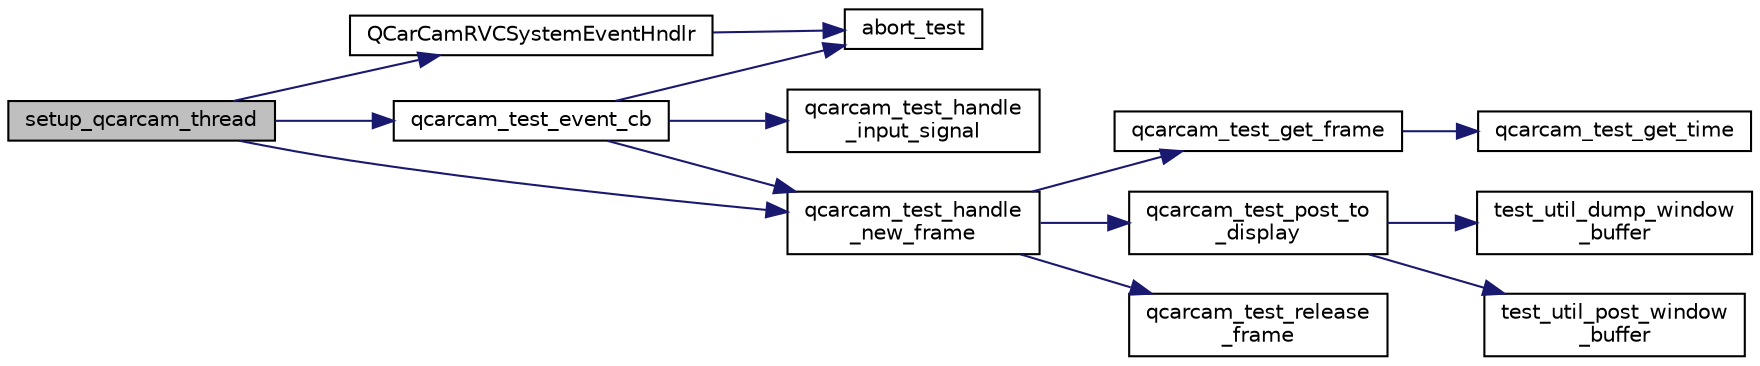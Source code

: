 digraph "setup_qcarcam_thread"
{
 // LATEX_PDF_SIZE
  edge [fontname="Helvetica",fontsize="10",labelfontname="Helvetica",labelfontsize="10"];
  node [fontname="Helvetica",fontsize="10",shape=record];
  rankdir="LR";
  Node1 [label="setup_qcarcam_thread",height=0.2,width=0.4,color="black", fillcolor="grey75", style="filled", fontcolor="black",tooltip=" "];
  Node1 -> Node2 [color="midnightblue",fontsize="10",style="solid"];
  Node2 [label="qcarcam_test_event_cb",height=0.2,width=0.4,color="black", fillcolor="white", style="filled",URL="$qcarcam__rvc_8cpp.html#a112471bf458b66abe0dd76c217754482",tooltip=" "];
  Node2 -> Node3 [color="midnightblue",fontsize="10",style="solid"];
  Node3 [label="abort_test",height=0.2,width=0.4,color="black", fillcolor="white", style="filled",URL="$qcarcam__rvc_8cpp.html#abb659ea4fcdda24ef85ed84745407cfc",tooltip=" "];
  Node2 -> Node4 [color="midnightblue",fontsize="10",style="solid"];
  Node4 [label="qcarcam_test_handle\l_input_signal",height=0.2,width=0.4,color="black", fillcolor="white", style="filled",URL="$qcarcam__rvc_8cpp.html#af672706e12362c441374d68146e82dff",tooltip=" "];
  Node2 -> Node5 [color="midnightblue",fontsize="10",style="solid"];
  Node5 [label="qcarcam_test_handle\l_new_frame",height=0.2,width=0.4,color="black", fillcolor="white", style="filled",URL="$qcarcam__rvc_8cpp.html#aec784c5d12a56f33367470f1bce01bdd",tooltip=" "];
  Node5 -> Node6 [color="midnightblue",fontsize="10",style="solid"];
  Node6 [label="qcarcam_test_get_frame",height=0.2,width=0.4,color="black", fillcolor="white", style="filled",URL="$qcarcam__rvc_8cpp.html#a1f25d391f014163f12a83cf53990f3ad",tooltip=" "];
  Node6 -> Node7 [color="midnightblue",fontsize="10",style="solid"];
  Node7 [label="qcarcam_test_get_time",height=0.2,width=0.4,color="black", fillcolor="white", style="filled",URL="$qcarcam__rvc_8cpp.html#a49eba9a5794cb489599faae181f4fc6c",tooltip=" "];
  Node5 -> Node8 [color="midnightblue",fontsize="10",style="solid"];
  Node8 [label="qcarcam_test_post_to\l_display",height=0.2,width=0.4,color="black", fillcolor="white", style="filled",URL="$qcarcam__rvc_8cpp.html#a890e54ec2c2b5966688b903e60463af8",tooltip=" "];
  Node8 -> Node9 [color="midnightblue",fontsize="10",style="solid"];
  Node9 [label="test_util_dump_window\l_buffer",height=0.2,width=0.4,color="black", fillcolor="white", style="filled",URL="$test__util_8h.html#adcaaa3e1cf469ccc80284c0b7cc88372",tooltip="Dump frame to a file."];
  Node8 -> Node10 [color="midnightblue",fontsize="10",style="solid"];
  Node10 [label="test_util_post_window\l_buffer",height=0.2,width=0.4,color="black", fillcolor="white", style="filled",URL="$test__util_8h.html#a191c23327dba8ce55420c876825137a6",tooltip="Send frame to display."];
  Node5 -> Node11 [color="midnightblue",fontsize="10",style="solid"];
  Node11 [label="qcarcam_test_release\l_frame",height=0.2,width=0.4,color="black", fillcolor="white", style="filled",URL="$qcarcam__rvc_8cpp.html#a0cef3c8b0ec3193eb777f02a792b3d37",tooltip=" "];
  Node1 -> Node5 [color="midnightblue",fontsize="10",style="solid"];
  Node1 -> Node12 [color="midnightblue",fontsize="10",style="solid"];
  Node12 [label="QCarCamRVCSystemEventHndlr",height=0.2,width=0.4,color="black", fillcolor="white", style="filled",URL="$qcarcam__rvc_8cpp.html#a6b28cd44fd84eba3d9c77e9923698172",tooltip=" "];
  Node12 -> Node3 [color="midnightblue",fontsize="10",style="solid"];
}
